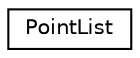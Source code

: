 digraph "Graphical Class Hierarchy"
{
 // LATEX_PDF_SIZE
  edge [fontname="Helvetica",fontsize="10",labelfontname="Helvetica",labelfontsize="10"];
  node [fontname="Helvetica",fontsize="10",shape=record];
  rankdir="LR";
  Node0 [label="PointList",height=0.2,width=0.4,color="black", fillcolor="white", style="filled",URL="$struct_point_list.html",tooltip="link list for points, uses the linking pointers within the Point type unlike Kist"];
}

